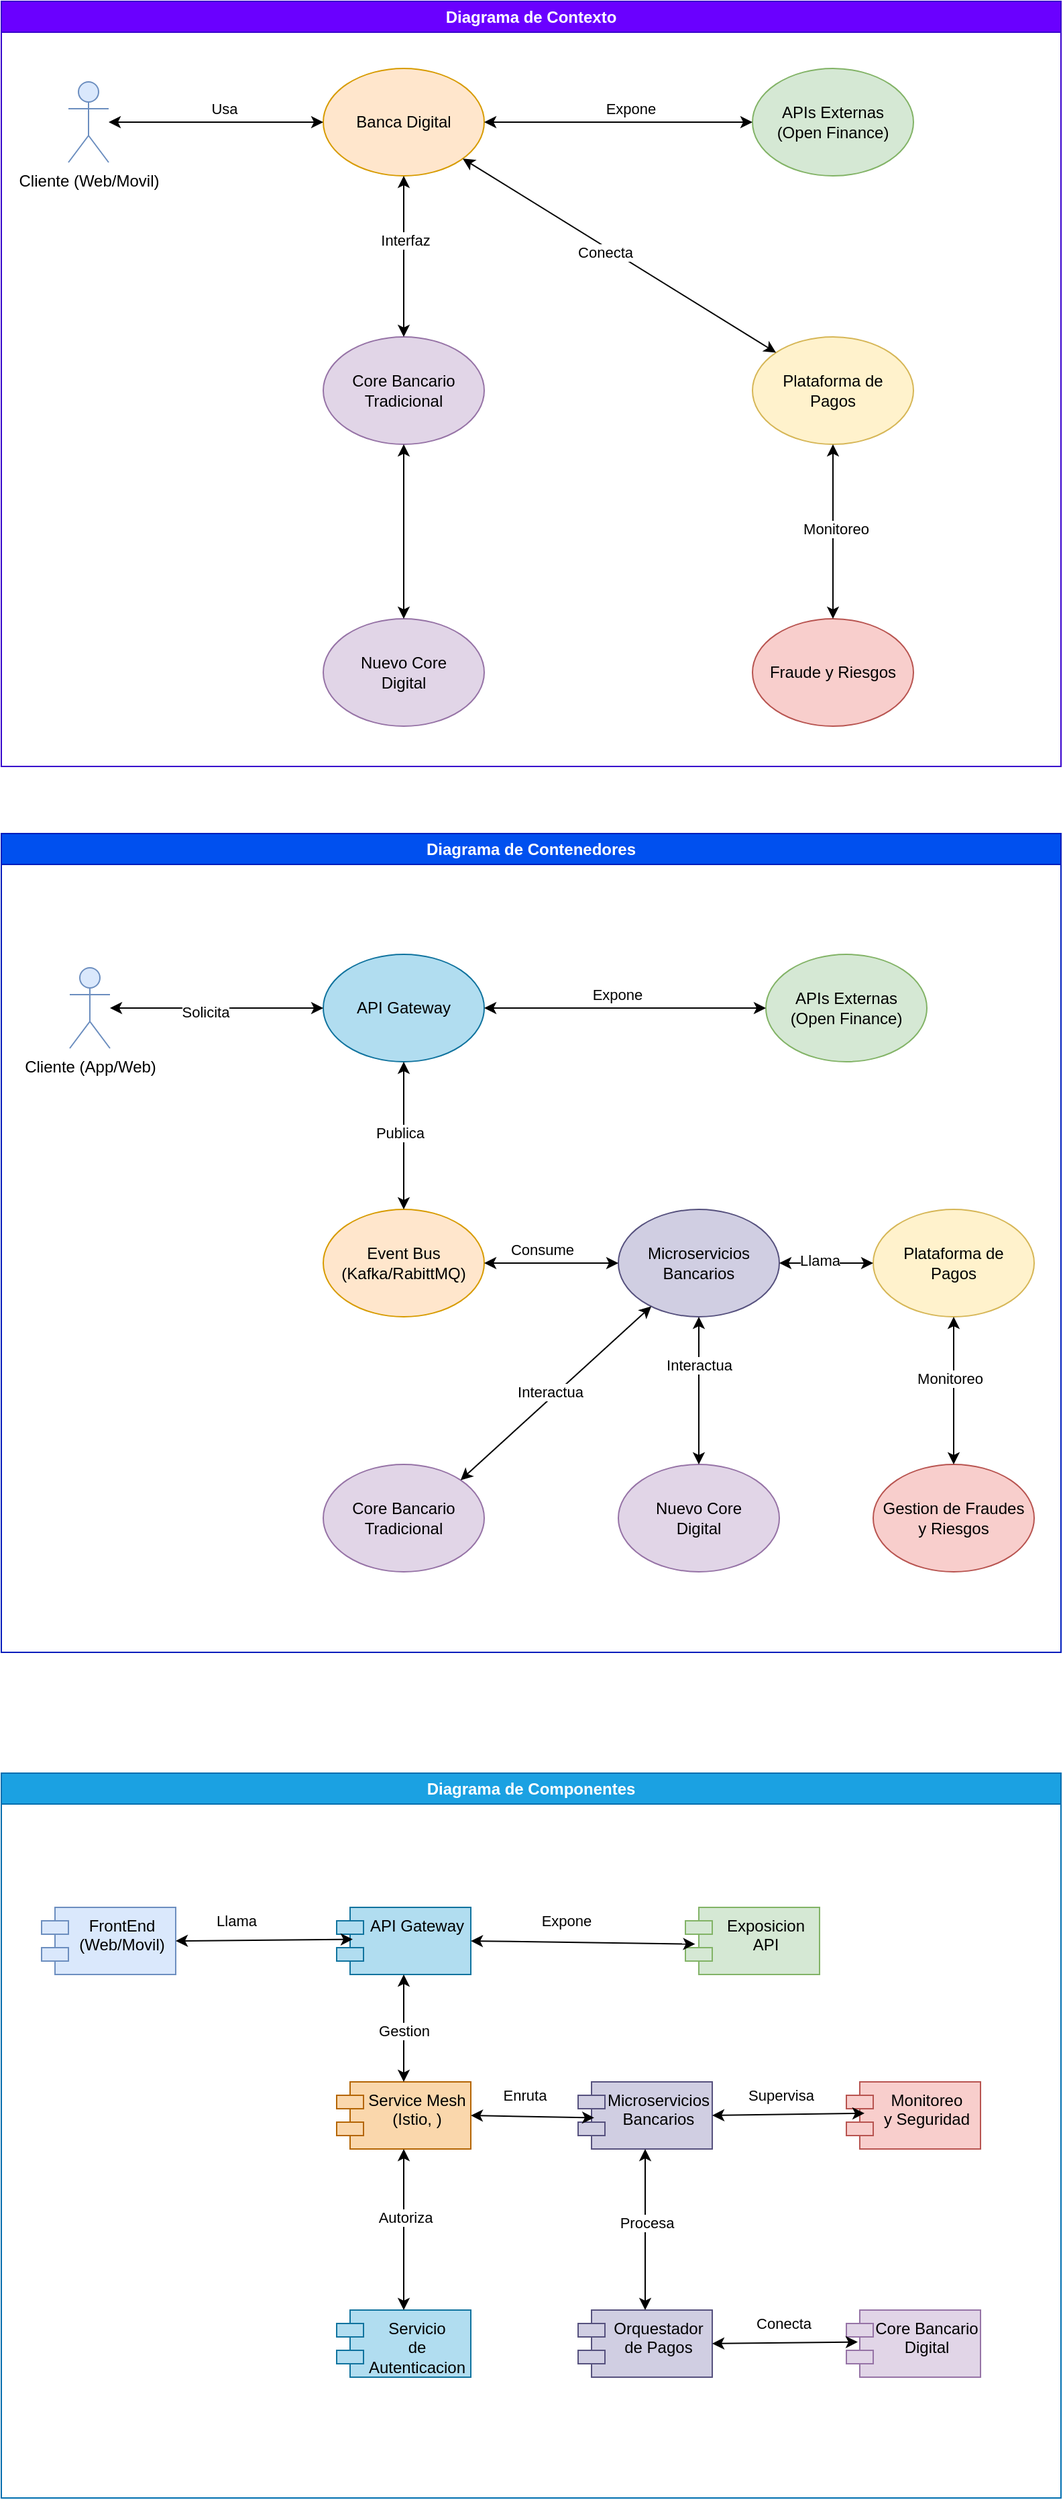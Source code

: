 <mxfile version="26.0.11">
  <diagram name="Page-1" id="KD73vJJ_ITl08i1PaZ_e">
    <mxGraphModel dx="801" dy="695" grid="1" gridSize="10" guides="1" tooltips="1" connect="1" arrows="1" fold="1" page="1" pageScale="1" pageWidth="827" pageHeight="1169" math="0" shadow="0">
      <root>
        <mxCell id="0" />
        <mxCell id="1" parent="0" />
        <mxCell id="Lg5PiGHGSfTX3QaenPzm-1" value="Cliente (Web/Movil)" style="shape=umlActor;verticalLabelPosition=bottom;verticalAlign=top;html=1;outlineConnect=0;fillColor=#dae8fc;strokeColor=#6c8ebf;" vertex="1" parent="1">
          <mxGeometry x="60" y="180" width="30" height="60" as="geometry" />
        </mxCell>
        <mxCell id="Lg5PiGHGSfTX3QaenPzm-2" value="Banca Digital" style="ellipse;whiteSpace=wrap;html=1;fillColor=#ffe6cc;strokeColor=#d79b00;" vertex="1" parent="1">
          <mxGeometry x="250" y="170" width="120" height="80" as="geometry" />
        </mxCell>
        <mxCell id="Lg5PiGHGSfTX3QaenPzm-3" value="" style="endArrow=classic;startArrow=classic;html=1;rounded=0;entryX=0;entryY=0.5;entryDx=0;entryDy=0;" edge="1" parent="1" source="Lg5PiGHGSfTX3QaenPzm-1" target="Lg5PiGHGSfTX3QaenPzm-2">
          <mxGeometry width="50" height="50" relative="1" as="geometry">
            <mxPoint x="190" y="430" as="sourcePoint" />
            <mxPoint x="240" y="380" as="targetPoint" />
          </mxGeometry>
        </mxCell>
        <mxCell id="Lg5PiGHGSfTX3QaenPzm-4" value="Usa" style="edgeLabel;html=1;align=center;verticalAlign=middle;resizable=0;points=[];" vertex="1" connectable="0" parent="Lg5PiGHGSfTX3QaenPzm-3">
          <mxGeometry x="0.075" y="2" relative="1" as="geometry">
            <mxPoint y="-8" as="offset" />
          </mxGeometry>
        </mxCell>
        <mxCell id="Lg5PiGHGSfTX3QaenPzm-5" value="APIs Externas&lt;div&gt;(Open Finance)&lt;/div&gt;" style="ellipse;whiteSpace=wrap;html=1;fillColor=#d5e8d4;strokeColor=#82b366;" vertex="1" parent="1">
          <mxGeometry x="570" y="170" width="120" height="80" as="geometry" />
        </mxCell>
        <mxCell id="Lg5PiGHGSfTX3QaenPzm-6" value="" style="endArrow=classic;startArrow=classic;html=1;rounded=0;entryX=0;entryY=0.5;entryDx=0;entryDy=0;exitX=1;exitY=0.5;exitDx=0;exitDy=0;" edge="1" parent="1" source="Lg5PiGHGSfTX3QaenPzm-2" target="Lg5PiGHGSfTX3QaenPzm-5">
          <mxGeometry width="50" height="50" relative="1" as="geometry">
            <mxPoint x="420" y="430" as="sourcePoint" />
            <mxPoint x="470" y="380" as="targetPoint" />
          </mxGeometry>
        </mxCell>
        <mxCell id="Lg5PiGHGSfTX3QaenPzm-7" value="Expone" style="edgeLabel;html=1;align=center;verticalAlign=middle;resizable=0;points=[];" vertex="1" connectable="0" parent="Lg5PiGHGSfTX3QaenPzm-6">
          <mxGeometry x="0.09" y="-5" relative="1" as="geometry">
            <mxPoint y="-15" as="offset" />
          </mxGeometry>
        </mxCell>
        <mxCell id="Lg5PiGHGSfTX3QaenPzm-8" value="Core Bancario&lt;div&gt;Tradicional&lt;/div&gt;" style="ellipse;whiteSpace=wrap;html=1;fillColor=#e1d5e7;strokeColor=#9673a6;" vertex="1" parent="1">
          <mxGeometry x="250" y="370" width="120" height="80" as="geometry" />
        </mxCell>
        <mxCell id="Lg5PiGHGSfTX3QaenPzm-9" value="Nuevo Core&lt;div&gt;Digital&lt;/div&gt;" style="ellipse;whiteSpace=wrap;html=1;fillColor=#e1d5e7;strokeColor=#9673a6;" vertex="1" parent="1">
          <mxGeometry x="250" y="580" width="120" height="80" as="geometry" />
        </mxCell>
        <mxCell id="Lg5PiGHGSfTX3QaenPzm-10" value="Plataforma de&lt;div&gt;Pagos&lt;/div&gt;" style="ellipse;whiteSpace=wrap;html=1;fillColor=#fff2cc;strokeColor=#d6b656;" vertex="1" parent="1">
          <mxGeometry x="570" y="370" width="120" height="80" as="geometry" />
        </mxCell>
        <mxCell id="Lg5PiGHGSfTX3QaenPzm-11" value="Fraude y Riesgos" style="ellipse;whiteSpace=wrap;html=1;fillColor=#f8cecc;strokeColor=#b85450;" vertex="1" parent="1">
          <mxGeometry x="570" y="580" width="120" height="80" as="geometry" />
        </mxCell>
        <mxCell id="Lg5PiGHGSfTX3QaenPzm-13" value="" style="endArrow=classic;startArrow=classic;html=1;rounded=0;exitX=0;exitY=0;exitDx=0;exitDy=0;" edge="1" parent="1" source="Lg5PiGHGSfTX3QaenPzm-10" target="Lg5PiGHGSfTX3QaenPzm-2">
          <mxGeometry width="50" height="50" relative="1" as="geometry">
            <mxPoint x="410" y="420" as="sourcePoint" />
            <mxPoint x="460" y="370" as="targetPoint" />
          </mxGeometry>
        </mxCell>
        <mxCell id="Lg5PiGHGSfTX3QaenPzm-17" value="Conecta" style="edgeLabel;html=1;align=center;verticalAlign=middle;resizable=0;points=[];" vertex="1" connectable="0" parent="Lg5PiGHGSfTX3QaenPzm-13">
          <mxGeometry x="0.066" y="3" relative="1" as="geometry">
            <mxPoint x="-2" as="offset" />
          </mxGeometry>
        </mxCell>
        <mxCell id="Lg5PiGHGSfTX3QaenPzm-14" value="" style="endArrow=classic;startArrow=classic;html=1;rounded=0;entryX=0.5;entryY=1;entryDx=0;entryDy=0;" edge="1" parent="1" source="Lg5PiGHGSfTX3QaenPzm-8" target="Lg5PiGHGSfTX3QaenPzm-2">
          <mxGeometry width="50" height="50" relative="1" as="geometry">
            <mxPoint x="410" y="420" as="sourcePoint" />
            <mxPoint x="460" y="370" as="targetPoint" />
          </mxGeometry>
        </mxCell>
        <mxCell id="Lg5PiGHGSfTX3QaenPzm-18" value="Interfaz" style="edgeLabel;html=1;align=center;verticalAlign=middle;resizable=0;points=[];" vertex="1" connectable="0" parent="Lg5PiGHGSfTX3QaenPzm-14">
          <mxGeometry x="0.201" y="-1" relative="1" as="geometry">
            <mxPoint as="offset" />
          </mxGeometry>
        </mxCell>
        <mxCell id="Lg5PiGHGSfTX3QaenPzm-15" value="" style="endArrow=classic;startArrow=classic;html=1;rounded=0;entryX=0.5;entryY=1;entryDx=0;entryDy=0;exitX=0.5;exitY=0;exitDx=0;exitDy=0;" edge="1" parent="1" source="Lg5PiGHGSfTX3QaenPzm-9" target="Lg5PiGHGSfTX3QaenPzm-8">
          <mxGeometry width="50" height="50" relative="1" as="geometry">
            <mxPoint x="410" y="420" as="sourcePoint" />
            <mxPoint x="460" y="370" as="targetPoint" />
          </mxGeometry>
        </mxCell>
        <mxCell id="Lg5PiGHGSfTX3QaenPzm-16" value="" style="endArrow=classic;startArrow=classic;html=1;rounded=0;entryX=0.5;entryY=1;entryDx=0;entryDy=0;exitX=0.5;exitY=0;exitDx=0;exitDy=0;" edge="1" parent="1" source="Lg5PiGHGSfTX3QaenPzm-11" target="Lg5PiGHGSfTX3QaenPzm-10">
          <mxGeometry width="50" height="50" relative="1" as="geometry">
            <mxPoint x="410" y="420" as="sourcePoint" />
            <mxPoint x="460" y="370" as="targetPoint" />
          </mxGeometry>
        </mxCell>
        <mxCell id="Lg5PiGHGSfTX3QaenPzm-19" value="Monitoreo" style="edgeLabel;html=1;align=center;verticalAlign=middle;resizable=0;points=[];" vertex="1" connectable="0" parent="Lg5PiGHGSfTX3QaenPzm-16">
          <mxGeometry x="0.027" y="-2" relative="1" as="geometry">
            <mxPoint as="offset" />
          </mxGeometry>
        </mxCell>
        <mxCell id="Lg5PiGHGSfTX3QaenPzm-20" value="Diagrama de Contexto" style="swimlane;whiteSpace=wrap;html=1;fillColor=#6a00ff;fontColor=#ffffff;strokeColor=#3700CC;" vertex="1" parent="1">
          <mxGeometry x="10" y="120" width="790" height="570" as="geometry" />
        </mxCell>
        <mxCell id="Lg5PiGHGSfTX3QaenPzm-21" value="Diagrama de Contenedores" style="swimlane;whiteSpace=wrap;html=1;fillColor=#0050ef;fontColor=#ffffff;strokeColor=#001DBC;" vertex="1" parent="1">
          <mxGeometry x="10" y="740" width="790" height="610" as="geometry" />
        </mxCell>
        <mxCell id="Lg5PiGHGSfTX3QaenPzm-24" value="Cliente (App/Web)" style="shape=umlActor;verticalLabelPosition=bottom;verticalAlign=top;html=1;outlineConnect=0;fillColor=#dae8fc;strokeColor=#6c8ebf;" vertex="1" parent="Lg5PiGHGSfTX3QaenPzm-21">
          <mxGeometry x="51" y="100" width="30" height="60" as="geometry" />
        </mxCell>
        <mxCell id="Lg5PiGHGSfTX3QaenPzm-25" value="API Gateway" style="ellipse;whiteSpace=wrap;html=1;fillColor=#b1ddf0;strokeColor=#10739e;" vertex="1" parent="Lg5PiGHGSfTX3QaenPzm-21">
          <mxGeometry x="240" y="90" width="120" height="80" as="geometry" />
        </mxCell>
        <mxCell id="Lg5PiGHGSfTX3QaenPzm-26" value="" style="endArrow=classic;startArrow=classic;html=1;rounded=0;entryX=0;entryY=0.5;entryDx=0;entryDy=0;" edge="1" parent="Lg5PiGHGSfTX3QaenPzm-21" source="Lg5PiGHGSfTX3QaenPzm-24" target="Lg5PiGHGSfTX3QaenPzm-25">
          <mxGeometry width="50" height="50" relative="1" as="geometry">
            <mxPoint x="80" y="130" as="sourcePoint" />
            <mxPoint x="330" y="100" as="targetPoint" />
          </mxGeometry>
        </mxCell>
        <mxCell id="Lg5PiGHGSfTX3QaenPzm-27" value="Solicita" style="edgeLabel;html=1;align=center;verticalAlign=middle;resizable=0;points=[];" vertex="1" connectable="0" parent="Lg5PiGHGSfTX3QaenPzm-26">
          <mxGeometry x="-0.114" y="-3" relative="1" as="geometry">
            <mxPoint as="offset" />
          </mxGeometry>
        </mxCell>
        <mxCell id="Lg5PiGHGSfTX3QaenPzm-28" value="APIs Externas&lt;div&gt;(Open Finance)&lt;/div&gt;" style="ellipse;whiteSpace=wrap;html=1;fillColor=#d5e8d4;strokeColor=#82b366;" vertex="1" parent="Lg5PiGHGSfTX3QaenPzm-21">
          <mxGeometry x="570" y="90" width="120" height="80" as="geometry" />
        </mxCell>
        <mxCell id="Lg5PiGHGSfTX3QaenPzm-29" value="Event Bus&lt;div&gt;(Kafka/RabittMQ)&lt;/div&gt;" style="ellipse;whiteSpace=wrap;html=1;fillColor=#ffe6cc;strokeColor=#d79b00;" vertex="1" parent="Lg5PiGHGSfTX3QaenPzm-21">
          <mxGeometry x="240" y="280" width="120" height="80" as="geometry" />
        </mxCell>
        <mxCell id="Lg5PiGHGSfTX3QaenPzm-30" value="Microservicios&lt;div&gt;Bancarios&lt;/div&gt;" style="ellipse;whiteSpace=wrap;html=1;fillColor=#d0cee2;strokeColor=#56517e;" vertex="1" parent="Lg5PiGHGSfTX3QaenPzm-21">
          <mxGeometry x="460" y="280" width="120" height="80" as="geometry" />
        </mxCell>
        <mxCell id="Lg5PiGHGSfTX3QaenPzm-31" value="Plataforma de&lt;div&gt;Pagos&lt;/div&gt;" style="ellipse;whiteSpace=wrap;html=1;fillColor=#fff2cc;strokeColor=#d6b656;" vertex="1" parent="Lg5PiGHGSfTX3QaenPzm-21">
          <mxGeometry x="650" y="280" width="120" height="80" as="geometry" />
        </mxCell>
        <mxCell id="Lg5PiGHGSfTX3QaenPzm-32" value="Core Bancario&lt;div&gt;Tradicional&lt;/div&gt;" style="ellipse;whiteSpace=wrap;html=1;fillColor=#e1d5e7;strokeColor=#9673a6;" vertex="1" parent="Lg5PiGHGSfTX3QaenPzm-21">
          <mxGeometry x="240" y="470" width="120" height="80" as="geometry" />
        </mxCell>
        <mxCell id="Lg5PiGHGSfTX3QaenPzm-33" value="Nuevo Core&lt;div&gt;Digital&lt;/div&gt;" style="ellipse;whiteSpace=wrap;html=1;fillColor=#e1d5e7;strokeColor=#9673a6;" vertex="1" parent="Lg5PiGHGSfTX3QaenPzm-21">
          <mxGeometry x="460" y="470" width="120" height="80" as="geometry" />
        </mxCell>
        <mxCell id="Lg5PiGHGSfTX3QaenPzm-34" value="Gestion de Fraudes&lt;div&gt;y Riesgos&lt;/div&gt;" style="ellipse;whiteSpace=wrap;html=1;fillColor=#f8cecc;strokeColor=#b85450;" vertex="1" parent="Lg5PiGHGSfTX3QaenPzm-21">
          <mxGeometry x="650" y="470" width="120" height="80" as="geometry" />
        </mxCell>
        <mxCell id="Lg5PiGHGSfTX3QaenPzm-35" value="" style="endArrow=classic;startArrow=classic;html=1;rounded=0;entryX=0.5;entryY=1;entryDx=0;entryDy=0;exitX=0.5;exitY=0;exitDx=0;exitDy=0;" edge="1" parent="Lg5PiGHGSfTX3QaenPzm-21" source="Lg5PiGHGSfTX3QaenPzm-29" target="Lg5PiGHGSfTX3QaenPzm-25">
          <mxGeometry width="50" height="50" relative="1" as="geometry">
            <mxPoint x="320" y="270" as="sourcePoint" />
            <mxPoint x="370" y="220" as="targetPoint" />
          </mxGeometry>
        </mxCell>
        <mxCell id="Lg5PiGHGSfTX3QaenPzm-43" value="Publica" style="edgeLabel;html=1;align=center;verticalAlign=middle;resizable=0;points=[];" vertex="1" connectable="0" parent="Lg5PiGHGSfTX3QaenPzm-35">
          <mxGeometry x="0.043" y="3" relative="1" as="geometry">
            <mxPoint as="offset" />
          </mxGeometry>
        </mxCell>
        <mxCell id="Lg5PiGHGSfTX3QaenPzm-36" value="" style="endArrow=classic;startArrow=classic;html=1;rounded=0;entryX=0;entryY=0.5;entryDx=0;entryDy=0;exitX=1;exitY=0.5;exitDx=0;exitDy=0;" edge="1" parent="Lg5PiGHGSfTX3QaenPzm-21" source="Lg5PiGHGSfTX3QaenPzm-29" target="Lg5PiGHGSfTX3QaenPzm-30">
          <mxGeometry width="50" height="50" relative="1" as="geometry">
            <mxPoint x="320" y="270" as="sourcePoint" />
            <mxPoint x="370" y="220" as="targetPoint" />
          </mxGeometry>
        </mxCell>
        <mxCell id="Lg5PiGHGSfTX3QaenPzm-44" value="Consume" style="edgeLabel;html=1;align=center;verticalAlign=middle;resizable=0;points=[];" vertex="1" connectable="0" parent="Lg5PiGHGSfTX3QaenPzm-36">
          <mxGeometry x="-0.419" y="2" relative="1" as="geometry">
            <mxPoint x="14" y="-8" as="offset" />
          </mxGeometry>
        </mxCell>
        <mxCell id="Lg5PiGHGSfTX3QaenPzm-37" value="" style="endArrow=classic;startArrow=classic;html=1;rounded=0;entryX=0;entryY=0.5;entryDx=0;entryDy=0;exitX=1;exitY=0.5;exitDx=0;exitDy=0;" edge="1" parent="Lg5PiGHGSfTX3QaenPzm-21" source="Lg5PiGHGSfTX3QaenPzm-25" target="Lg5PiGHGSfTX3QaenPzm-28">
          <mxGeometry width="50" height="50" relative="1" as="geometry">
            <mxPoint x="320" y="270" as="sourcePoint" />
            <mxPoint x="370" y="220" as="targetPoint" />
          </mxGeometry>
        </mxCell>
        <mxCell id="Lg5PiGHGSfTX3QaenPzm-42" value="Expone" style="edgeLabel;html=1;align=center;verticalAlign=middle;resizable=0;points=[];" vertex="1" connectable="0" parent="Lg5PiGHGSfTX3QaenPzm-37">
          <mxGeometry x="-0.331" y="-3" relative="1" as="geometry">
            <mxPoint x="29" y="-13" as="offset" />
          </mxGeometry>
        </mxCell>
        <mxCell id="Lg5PiGHGSfTX3QaenPzm-38" value="" style="endArrow=classic;startArrow=classic;html=1;rounded=0;entryX=0;entryY=0.5;entryDx=0;entryDy=0;exitX=1;exitY=0.5;exitDx=0;exitDy=0;" edge="1" parent="Lg5PiGHGSfTX3QaenPzm-21" source="Lg5PiGHGSfTX3QaenPzm-30" target="Lg5PiGHGSfTX3QaenPzm-31">
          <mxGeometry width="50" height="50" relative="1" as="geometry">
            <mxPoint x="320" y="270" as="sourcePoint" />
            <mxPoint x="370" y="220" as="targetPoint" />
          </mxGeometry>
        </mxCell>
        <mxCell id="Lg5PiGHGSfTX3QaenPzm-45" value="Llama" style="edgeLabel;html=1;align=center;verticalAlign=middle;resizable=0;points=[];" vertex="1" connectable="0" parent="Lg5PiGHGSfTX3QaenPzm-38">
          <mxGeometry x="-0.136" y="2" relative="1" as="geometry">
            <mxPoint as="offset" />
          </mxGeometry>
        </mxCell>
        <mxCell id="Lg5PiGHGSfTX3QaenPzm-39" value="" style="endArrow=classic;startArrow=classic;html=1;rounded=0;exitX=1;exitY=0;exitDx=0;exitDy=0;" edge="1" parent="Lg5PiGHGSfTX3QaenPzm-21" source="Lg5PiGHGSfTX3QaenPzm-32" target="Lg5PiGHGSfTX3QaenPzm-30">
          <mxGeometry width="50" height="50" relative="1" as="geometry">
            <mxPoint x="320" y="270" as="sourcePoint" />
            <mxPoint x="370" y="220" as="targetPoint" />
          </mxGeometry>
        </mxCell>
        <mxCell id="Lg5PiGHGSfTX3QaenPzm-46" value="Interactua" style="edgeLabel;html=1;align=center;verticalAlign=middle;resizable=0;points=[];" vertex="1" connectable="0" parent="Lg5PiGHGSfTX3QaenPzm-39">
          <mxGeometry x="-0.024" y="4" relative="1" as="geometry">
            <mxPoint as="offset" />
          </mxGeometry>
        </mxCell>
        <mxCell id="Lg5PiGHGSfTX3QaenPzm-40" value="" style="endArrow=classic;startArrow=classic;html=1;rounded=0;entryX=0.5;entryY=1;entryDx=0;entryDy=0;exitX=0.5;exitY=0;exitDx=0;exitDy=0;" edge="1" parent="Lg5PiGHGSfTX3QaenPzm-21" source="Lg5PiGHGSfTX3QaenPzm-33" target="Lg5PiGHGSfTX3QaenPzm-30">
          <mxGeometry width="50" height="50" relative="1" as="geometry">
            <mxPoint x="320" y="270" as="sourcePoint" />
            <mxPoint x="370" y="220" as="targetPoint" />
          </mxGeometry>
        </mxCell>
        <mxCell id="Lg5PiGHGSfTX3QaenPzm-47" value="Interactua" style="edgeLabel;html=1;align=center;verticalAlign=middle;resizable=0;points=[];" vertex="1" connectable="0" parent="Lg5PiGHGSfTX3QaenPzm-40">
          <mxGeometry x="0.353" relative="1" as="geometry">
            <mxPoint as="offset" />
          </mxGeometry>
        </mxCell>
        <mxCell id="Lg5PiGHGSfTX3QaenPzm-41" value="" style="endArrow=classic;startArrow=classic;html=1;rounded=0;entryX=0.5;entryY=1;entryDx=0;entryDy=0;" edge="1" parent="Lg5PiGHGSfTX3QaenPzm-21" source="Lg5PiGHGSfTX3QaenPzm-34" target="Lg5PiGHGSfTX3QaenPzm-31">
          <mxGeometry width="50" height="50" relative="1" as="geometry">
            <mxPoint x="570" y="270" as="sourcePoint" />
            <mxPoint x="620" y="220" as="targetPoint" />
          </mxGeometry>
        </mxCell>
        <mxCell id="Lg5PiGHGSfTX3QaenPzm-48" value="Monitoreo" style="edgeLabel;html=1;align=center;verticalAlign=middle;resizable=0;points=[];" vertex="1" connectable="0" parent="Lg5PiGHGSfTX3QaenPzm-41">
          <mxGeometry x="0.16" y="3" relative="1" as="geometry">
            <mxPoint as="offset" />
          </mxGeometry>
        </mxCell>
        <mxCell id="Lg5PiGHGSfTX3QaenPzm-51" value="Diagrama de Componentes" style="swimlane;whiteSpace=wrap;html=1;fillColor=#1ba1e2;strokeColor=#006EAF;fontColor=#ffffff;" vertex="1" parent="1">
          <mxGeometry x="10" y="1440" width="790" height="540" as="geometry" />
        </mxCell>
        <mxCell id="Lg5PiGHGSfTX3QaenPzm-52" value="FrontEnd&lt;div&gt;(Web/Movil)&lt;/div&gt;" style="shape=module;align=left;spacingLeft=20;align=center;verticalAlign=top;whiteSpace=wrap;html=1;fillColor=#dae8fc;strokeColor=#6c8ebf;" vertex="1" parent="Lg5PiGHGSfTX3QaenPzm-51">
          <mxGeometry x="30" y="100" width="100" height="50" as="geometry" />
        </mxCell>
        <mxCell id="Lg5PiGHGSfTX3QaenPzm-54" value="API Gateway" style="shape=module;align=left;spacingLeft=20;align=center;verticalAlign=top;whiteSpace=wrap;html=1;fillColor=#b1ddf0;strokeColor=#10739e;" vertex="1" parent="Lg5PiGHGSfTX3QaenPzm-51">
          <mxGeometry x="250" y="100" width="100" height="50" as="geometry" />
        </mxCell>
        <mxCell id="Lg5PiGHGSfTX3QaenPzm-55" value="Exposicion&lt;div&gt;API&lt;/div&gt;" style="shape=module;align=left;spacingLeft=20;align=center;verticalAlign=top;whiteSpace=wrap;html=1;fillColor=#d5e8d4;strokeColor=#82b366;" vertex="1" parent="Lg5PiGHGSfTX3QaenPzm-51">
          <mxGeometry x="510" y="100" width="100" height="50" as="geometry" />
        </mxCell>
        <mxCell id="Lg5PiGHGSfTX3QaenPzm-56" value="Service Mesh&lt;div&gt;(Istio, )&lt;/div&gt;" style="shape=module;align=left;spacingLeft=20;align=center;verticalAlign=top;whiteSpace=wrap;html=1;fillColor=#fad7ac;strokeColor=#b46504;" vertex="1" parent="Lg5PiGHGSfTX3QaenPzm-51">
          <mxGeometry x="250" y="230" width="100" height="50" as="geometry" />
        </mxCell>
        <mxCell id="Lg5PiGHGSfTX3QaenPzm-57" value="" style="endArrow=classic;startArrow=classic;html=1;rounded=0;exitX=1;exitY=0.5;exitDx=0;exitDy=0;entryX=0.12;entryY=0.476;entryDx=0;entryDy=0;entryPerimeter=0;" edge="1" parent="Lg5PiGHGSfTX3QaenPzm-51" source="Lg5PiGHGSfTX3QaenPzm-52" target="Lg5PiGHGSfTX3QaenPzm-54">
          <mxGeometry width="50" height="50" relative="1" as="geometry">
            <mxPoint x="270" y="150" as="sourcePoint" />
            <mxPoint x="320" y="100" as="targetPoint" />
          </mxGeometry>
        </mxCell>
        <mxCell id="Lg5PiGHGSfTX3QaenPzm-58" value="Llama" style="edgeLabel;html=1;align=center;verticalAlign=middle;resizable=0;points=[];" vertex="1" connectable="0" parent="Lg5PiGHGSfTX3QaenPzm-57">
          <mxGeometry x="-0.319" relative="1" as="geometry">
            <mxPoint y="-15" as="offset" />
          </mxGeometry>
        </mxCell>
        <mxCell id="Lg5PiGHGSfTX3QaenPzm-59" value="" style="endArrow=classic;startArrow=classic;html=1;rounded=0;entryX=0.073;entryY=0.547;entryDx=0;entryDy=0;entryPerimeter=0;exitX=1;exitY=0.5;exitDx=0;exitDy=0;" edge="1" parent="Lg5PiGHGSfTX3QaenPzm-51" source="Lg5PiGHGSfTX3QaenPzm-54" target="Lg5PiGHGSfTX3QaenPzm-55">
          <mxGeometry width="50" height="50" relative="1" as="geometry">
            <mxPoint x="270" y="150" as="sourcePoint" />
            <mxPoint x="320" y="100" as="targetPoint" />
          </mxGeometry>
        </mxCell>
        <mxCell id="Lg5PiGHGSfTX3QaenPzm-60" value="Expone" style="edgeLabel;html=1;align=center;verticalAlign=middle;resizable=0;points=[];" vertex="1" connectable="0" parent="Lg5PiGHGSfTX3QaenPzm-59">
          <mxGeometry x="-0.153" relative="1" as="geometry">
            <mxPoint y="-16" as="offset" />
          </mxGeometry>
        </mxCell>
        <mxCell id="Lg5PiGHGSfTX3QaenPzm-61" value="Microservicios&lt;div&gt;Bancarios&lt;/div&gt;" style="shape=module;align=left;spacingLeft=20;align=center;verticalAlign=top;whiteSpace=wrap;html=1;fillColor=#d0cee2;strokeColor=#56517e;" vertex="1" parent="Lg5PiGHGSfTX3QaenPzm-51">
          <mxGeometry x="430" y="230" width="100" height="50" as="geometry" />
        </mxCell>
        <mxCell id="Lg5PiGHGSfTX3QaenPzm-62" value="Monitoreo&lt;div&gt;y Seguridad&lt;/div&gt;" style="shape=module;align=left;spacingLeft=20;align=center;verticalAlign=top;whiteSpace=wrap;html=1;fillColor=#f8cecc;strokeColor=#b85450;" vertex="1" parent="Lg5PiGHGSfTX3QaenPzm-51">
          <mxGeometry x="630" y="230" width="100" height="50" as="geometry" />
        </mxCell>
        <mxCell id="Lg5PiGHGSfTX3QaenPzm-63" value="Orquestador&lt;div&gt;de Pagos&lt;/div&gt;" style="shape=module;align=left;spacingLeft=20;align=center;verticalAlign=top;whiteSpace=wrap;html=1;fillColor=#d0cee2;strokeColor=#56517e;" vertex="1" parent="Lg5PiGHGSfTX3QaenPzm-51">
          <mxGeometry x="430" y="400" width="100" height="50" as="geometry" />
        </mxCell>
        <mxCell id="Lg5PiGHGSfTX3QaenPzm-64" value="Core Bancario&lt;div&gt;Digital&lt;/div&gt;" style="shape=module;align=left;spacingLeft=20;align=center;verticalAlign=top;whiteSpace=wrap;html=1;fillColor=#e1d5e7;strokeColor=#9673a6;" vertex="1" parent="Lg5PiGHGSfTX3QaenPzm-51">
          <mxGeometry x="630" y="400" width="100" height="50" as="geometry" />
        </mxCell>
        <mxCell id="Lg5PiGHGSfTX3QaenPzm-65" value="" style="endArrow=classic;startArrow=classic;html=1;rounded=0;exitX=0.5;exitY=0;exitDx=0;exitDy=0;entryX=0.5;entryY=1;entryDx=0;entryDy=0;" edge="1" parent="Lg5PiGHGSfTX3QaenPzm-51" source="Lg5PiGHGSfTX3QaenPzm-56" target="Lg5PiGHGSfTX3QaenPzm-54">
          <mxGeometry width="50" height="50" relative="1" as="geometry">
            <mxPoint x="270" y="150" as="sourcePoint" />
            <mxPoint x="310" y="160" as="targetPoint" />
          </mxGeometry>
        </mxCell>
        <mxCell id="Lg5PiGHGSfTX3QaenPzm-67" value="Gestion" style="edgeLabel;html=1;align=center;verticalAlign=middle;resizable=0;points=[];" vertex="1" connectable="0" parent="Lg5PiGHGSfTX3QaenPzm-65">
          <mxGeometry x="-0.051" relative="1" as="geometry">
            <mxPoint as="offset" />
          </mxGeometry>
        </mxCell>
        <mxCell id="Lg5PiGHGSfTX3QaenPzm-69" value="" style="endArrow=classic;startArrow=classic;html=1;rounded=0;entryX=0.12;entryY=0.535;entryDx=0;entryDy=0;entryPerimeter=0;exitX=1;exitY=0.5;exitDx=0;exitDy=0;" edge="1" parent="Lg5PiGHGSfTX3QaenPzm-51" source="Lg5PiGHGSfTX3QaenPzm-56" target="Lg5PiGHGSfTX3QaenPzm-61">
          <mxGeometry width="50" height="50" relative="1" as="geometry">
            <mxPoint x="270" y="150" as="sourcePoint" />
            <mxPoint x="320" y="100" as="targetPoint" />
          </mxGeometry>
        </mxCell>
        <mxCell id="Lg5PiGHGSfTX3QaenPzm-70" value="Enruta" style="edgeLabel;html=1;align=center;verticalAlign=middle;resizable=0;points=[];" vertex="1" connectable="0" parent="Lg5PiGHGSfTX3QaenPzm-69">
          <mxGeometry x="-0.408" y="3" relative="1" as="geometry">
            <mxPoint x="13" y="-13" as="offset" />
          </mxGeometry>
        </mxCell>
        <mxCell id="Lg5PiGHGSfTX3QaenPzm-72" value="" style="endArrow=classic;startArrow=classic;html=1;rounded=0;exitX=0.5;exitY=0;exitDx=0;exitDy=0;entryX=0.5;entryY=1;entryDx=0;entryDy=0;" edge="1" parent="Lg5PiGHGSfTX3QaenPzm-51" source="Lg5PiGHGSfTX3QaenPzm-63" target="Lg5PiGHGSfTX3QaenPzm-61">
          <mxGeometry width="50" height="50" relative="1" as="geometry">
            <mxPoint x="690" y="260" as="sourcePoint" />
            <mxPoint x="740" y="210" as="targetPoint" />
          </mxGeometry>
        </mxCell>
        <mxCell id="Lg5PiGHGSfTX3QaenPzm-75" value="Procesa" style="edgeLabel;html=1;align=center;verticalAlign=middle;resizable=0;points=[];" vertex="1" connectable="0" parent="Lg5PiGHGSfTX3QaenPzm-72">
          <mxGeometry x="0.093" y="-1" relative="1" as="geometry">
            <mxPoint as="offset" />
          </mxGeometry>
        </mxCell>
        <mxCell id="Lg5PiGHGSfTX3QaenPzm-73" value="" style="endArrow=classic;startArrow=classic;html=1;rounded=0;exitX=1;exitY=0.5;exitDx=0;exitDy=0;entryX=0.085;entryY=0.476;entryDx=0;entryDy=0;entryPerimeter=0;" edge="1" parent="Lg5PiGHGSfTX3QaenPzm-51" source="Lg5PiGHGSfTX3QaenPzm-63" target="Lg5PiGHGSfTX3QaenPzm-64">
          <mxGeometry width="50" height="50" relative="1" as="geometry">
            <mxPoint x="690" y="260" as="sourcePoint" />
            <mxPoint x="740" y="210" as="targetPoint" />
          </mxGeometry>
        </mxCell>
        <mxCell id="Lg5PiGHGSfTX3QaenPzm-76" value="Conecta" style="edgeLabel;html=1;align=center;verticalAlign=middle;resizable=0;points=[];" vertex="1" connectable="0" parent="Lg5PiGHGSfTX3QaenPzm-73">
          <mxGeometry x="-0.319" y="2" relative="1" as="geometry">
            <mxPoint x="16" y="-13" as="offset" />
          </mxGeometry>
        </mxCell>
        <mxCell id="Lg5PiGHGSfTX3QaenPzm-71" value="" style="endArrow=classic;startArrow=classic;html=1;rounded=0;entryX=1;entryY=0.5;entryDx=0;entryDy=0;exitX=0.135;exitY=0.468;exitDx=0;exitDy=0;exitPerimeter=0;" edge="1" parent="Lg5PiGHGSfTX3QaenPzm-51" source="Lg5PiGHGSfTX3QaenPzm-62" target="Lg5PiGHGSfTX3QaenPzm-61">
          <mxGeometry width="50" height="50" relative="1" as="geometry">
            <mxPoint x="632" y="255" as="sourcePoint" />
            <mxPoint x="732" y="210" as="targetPoint" />
          </mxGeometry>
        </mxCell>
        <mxCell id="Lg5PiGHGSfTX3QaenPzm-74" value="Supervisa" style="edgeLabel;html=1;align=center;verticalAlign=middle;resizable=0;points=[];" vertex="1" connectable="0" parent="Lg5PiGHGSfTX3QaenPzm-71">
          <mxGeometry x="0.226" y="-4" relative="1" as="geometry">
            <mxPoint x="7" y="-11" as="offset" />
          </mxGeometry>
        </mxCell>
        <mxCell id="Lg5PiGHGSfTX3QaenPzm-77" value="Servicio&lt;div&gt;de Autenticacion&lt;/div&gt;" style="shape=module;align=left;spacingLeft=20;align=center;verticalAlign=top;whiteSpace=wrap;html=1;fillColor=#b1ddf0;strokeColor=#10739e;" vertex="1" parent="Lg5PiGHGSfTX3QaenPzm-51">
          <mxGeometry x="250" y="400" width="100" height="50" as="geometry" />
        </mxCell>
        <mxCell id="Lg5PiGHGSfTX3QaenPzm-78" value="" style="endArrow=classic;startArrow=classic;html=1;rounded=0;exitX=0.5;exitY=0;exitDx=0;exitDy=0;entryX=0.5;entryY=1;entryDx=0;entryDy=0;" edge="1" parent="Lg5PiGHGSfTX3QaenPzm-51" source="Lg5PiGHGSfTX3QaenPzm-77" target="Lg5PiGHGSfTX3QaenPzm-56">
          <mxGeometry width="50" height="50" relative="1" as="geometry">
            <mxPoint x="320" y="260" as="sourcePoint" />
            <mxPoint x="370" y="210" as="targetPoint" />
          </mxGeometry>
        </mxCell>
        <mxCell id="Lg5PiGHGSfTX3QaenPzm-79" value="Autoriza" style="edgeLabel;html=1;align=center;verticalAlign=middle;resizable=0;points=[];" vertex="1" connectable="0" parent="Lg5PiGHGSfTX3QaenPzm-78">
          <mxGeometry x="0.152" y="-1" relative="1" as="geometry">
            <mxPoint as="offset" />
          </mxGeometry>
        </mxCell>
      </root>
    </mxGraphModel>
  </diagram>
</mxfile>
